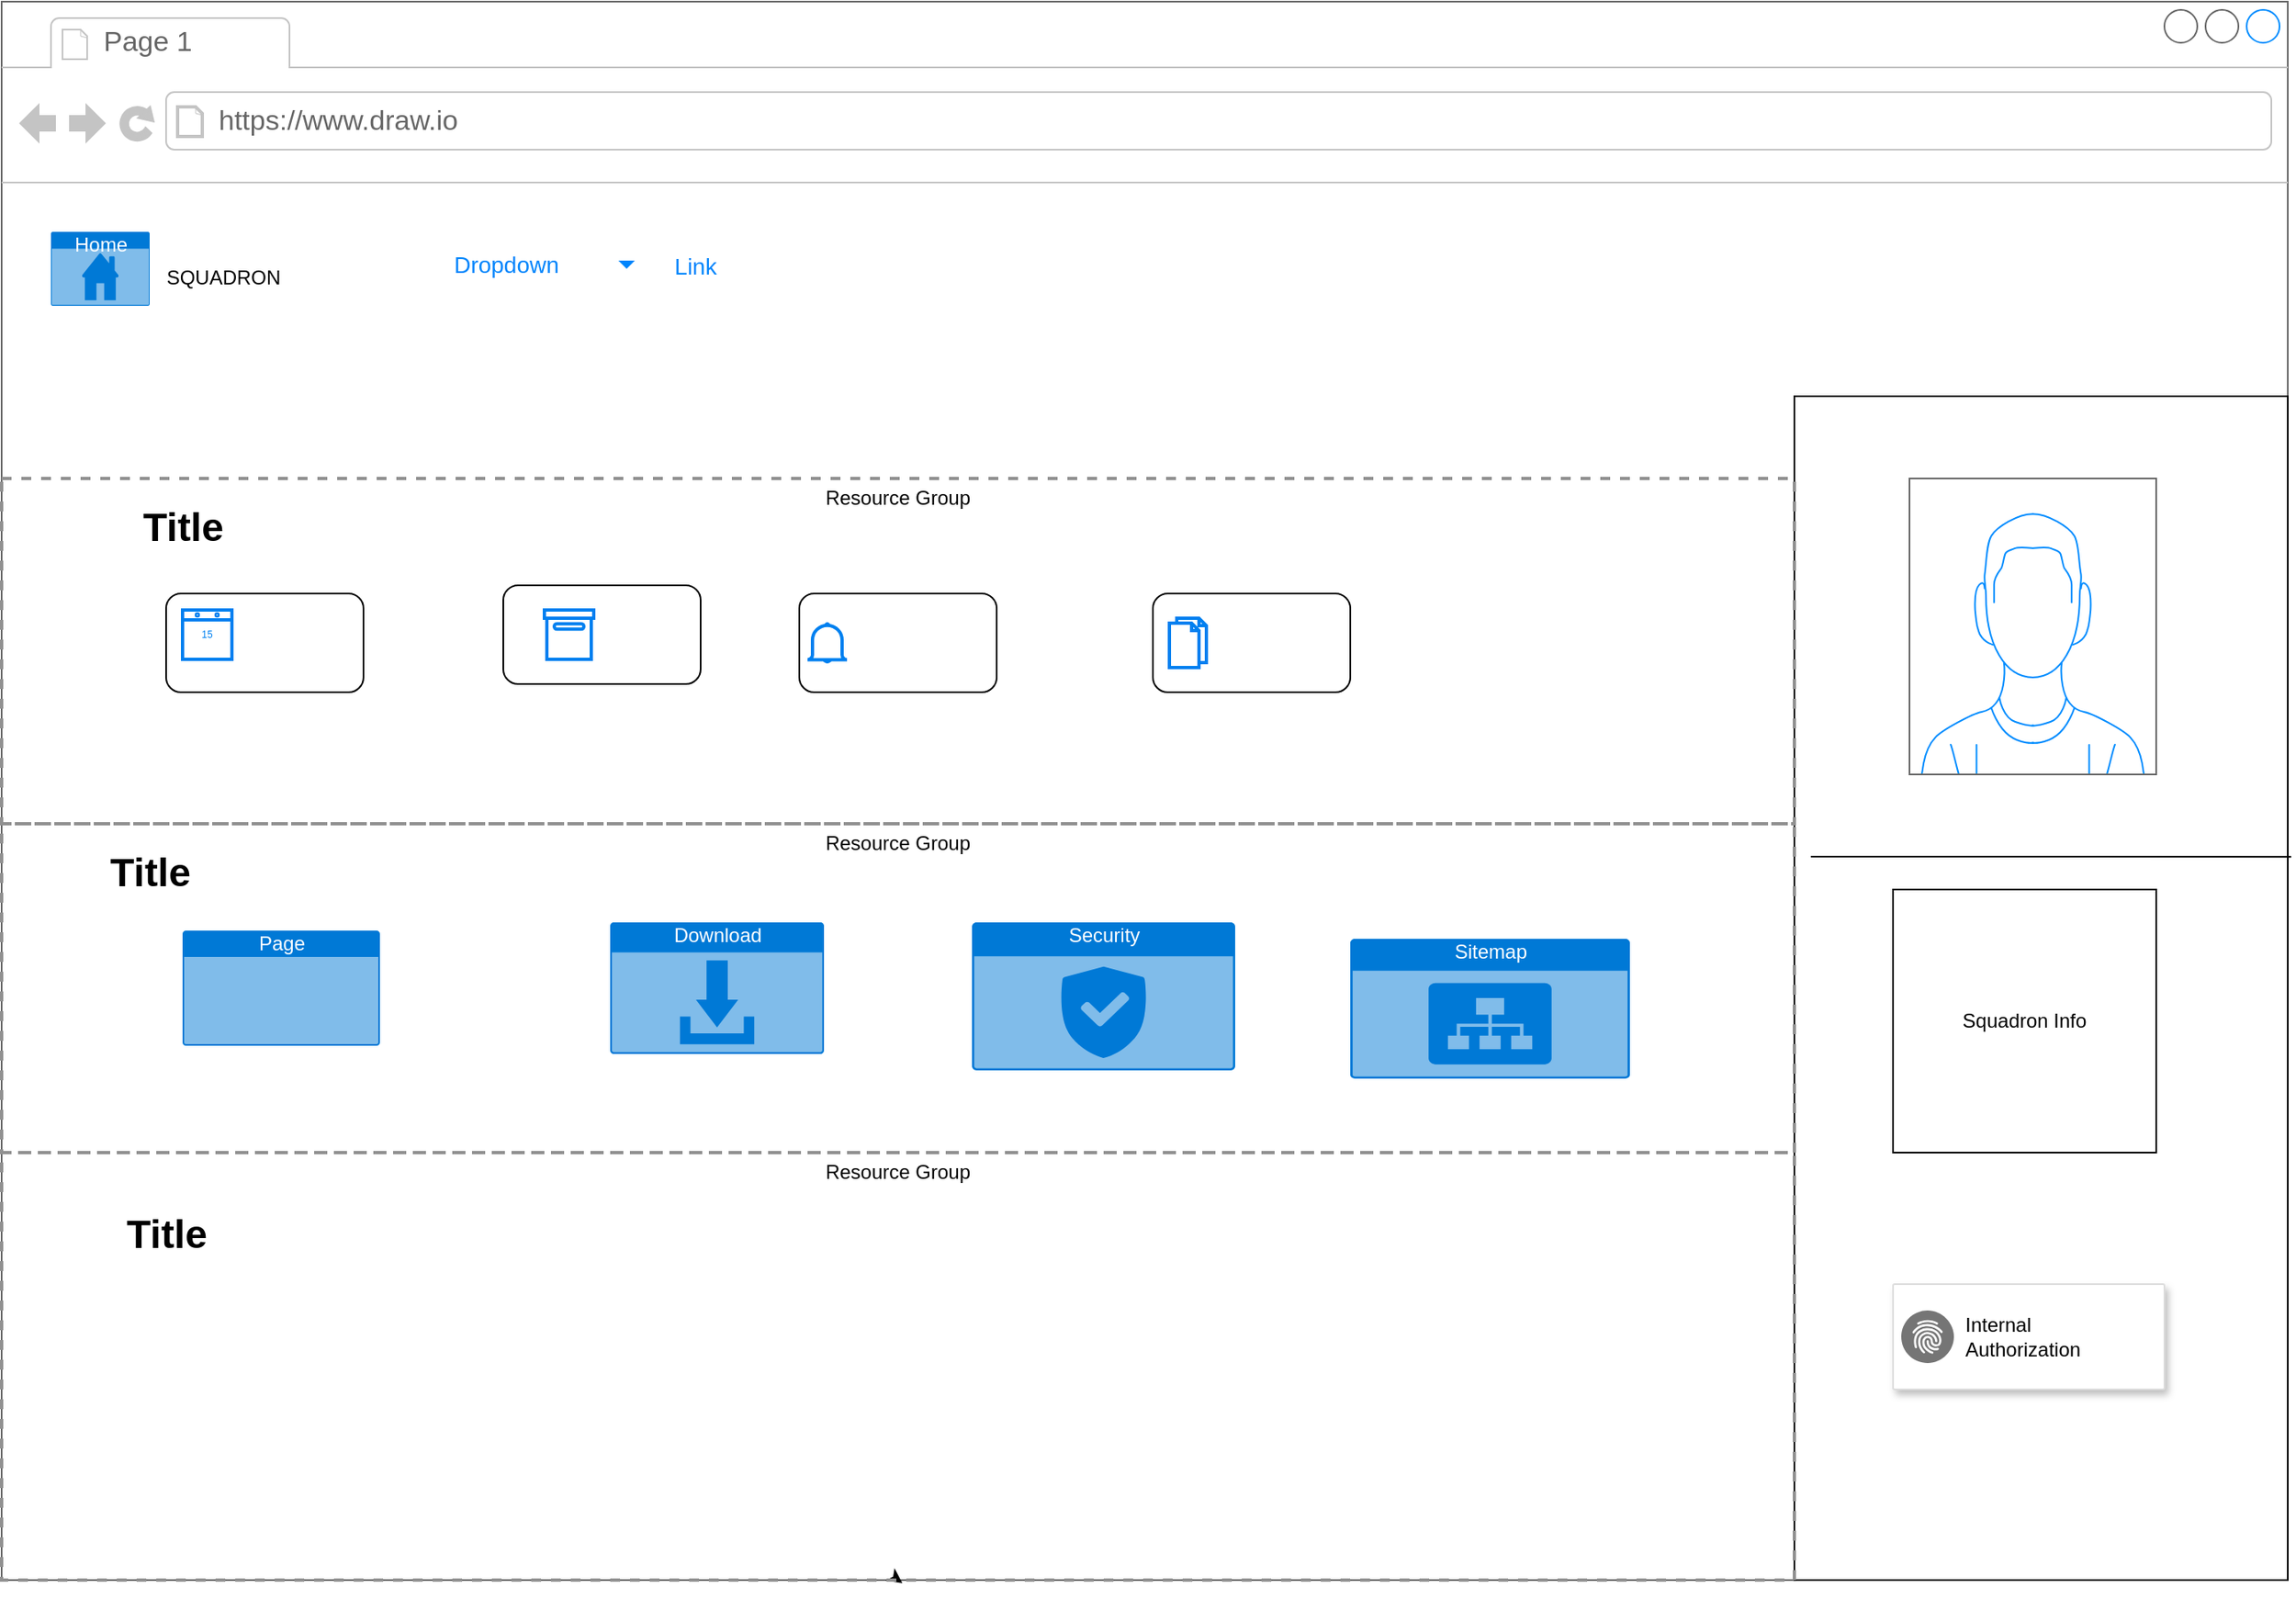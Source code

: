 <mxfile>
    <diagram id="xTdQMUEd4ajnxQN43GmU" name="Page-1">
        <mxGraphModel dx="2528" dy="1225" grid="1" gridSize="10" guides="1" tooltips="1" connect="1" arrows="1" fold="1" page="1" pageScale="1" pageWidth="850" pageHeight="1100" math="0" shadow="0">
            <root>
                <mxCell id="0"/>
                <mxCell id="1" parent="0"/>
                <mxCell id="2" value="" style="rounded=0;whiteSpace=wrap;html=1;" parent="1" vertex="1">
                    <mxGeometry x="40" y="80" width="800" height="520" as="geometry"/>
                </mxCell>
                <mxCell id="3" value="" style="strokeWidth=1;shadow=0;dashed=0;align=center;html=1;shape=mxgraph.mockup.containers.browserWindow;rSize=0;strokeColor=#666666;strokeColor2=#008cff;strokeColor3=#c4c4c4;mainText=,;recursiveResize=0;" parent="1" vertex="1">
                    <mxGeometry width="1390" height="960" as="geometry"/>
                </mxCell>
                <mxCell id="4" value="Page 1" style="strokeWidth=1;shadow=0;dashed=0;align=center;html=1;shape=mxgraph.mockup.containers.anchor;fontSize=17;fontColor=#666666;align=left;" parent="3" vertex="1">
                    <mxGeometry x="60" y="12" width="110" height="26" as="geometry"/>
                </mxCell>
                <mxCell id="5" value="https://www.draw.io" style="strokeWidth=1;shadow=0;dashed=0;align=center;html=1;shape=mxgraph.mockup.containers.anchor;rSize=0;fontSize=17;fontColor=#666666;align=left;" parent="3" vertex="1">
                    <mxGeometry x="130" y="60" width="250" height="26" as="geometry"/>
                </mxCell>
                <mxCell id="20" value="Dropdown" style="strokeColor=none;fillColor=none;rSize=5;perimeter=none;whiteSpace=wrap;resizeWidth=1;align=center;spacing=20;fontSize=14;fontColor=#0085FC;spacingRight=10;" parent="3" vertex="1">
                    <mxGeometry x="232" y="140" width="160" height="40" as="geometry"/>
                </mxCell>
                <mxCell id="21" value="" style="shape=triangle;direction=south;fillColor=#0085FC;strokeColor=none;perimeter=none;sketch=0;" parent="20" vertex="1">
                    <mxGeometry x="1" y="0.5" width="10" height="5" relative="1" as="geometry">
                        <mxPoint x="-17" y="-2.5" as="offset"/>
                    </mxGeometry>
                </mxCell>
                <mxCell id="22" value="Link" style="fillColor=none;strokeColor=none;fontSize=14;fontColor=#0085FC;" parent="3" vertex="1">
                    <mxGeometry x="307" y="140" width="230" height="40" as="geometry"/>
                </mxCell>
                <mxCell id="34" value="Home" style="html=1;strokeColor=none;fillColor=#0079D6;labelPosition=center;verticalLabelPosition=middle;verticalAlign=top;align=center;fontSize=12;outlineConnect=0;spacingTop=-6;fontColor=#FFFFFF;sketch=0;shape=mxgraph.sitemap.home;" parent="3" vertex="1">
                    <mxGeometry x="30" y="140" width="60" height="45" as="geometry"/>
                </mxCell>
                <mxCell id="35" value="SQUADRON" style="text;html=1;strokeColor=none;fillColor=none;align=center;verticalAlign=middle;whiteSpace=wrap;rounded=0;" parent="3" vertex="1">
                    <mxGeometry x="100" y="145" width="70" height="45" as="geometry"/>
                </mxCell>
                <mxCell id="36" value="" style="rounded=0;whiteSpace=wrap;html=1;rotation=-90;" parent="3" vertex="1">
                    <mxGeometry x="880" y="450" width="720" height="300" as="geometry"/>
                </mxCell>
                <mxCell id="37" value="" style="verticalLabelPosition=bottom;shadow=0;dashed=0;align=center;html=1;verticalAlign=top;strokeWidth=1;shape=mxgraph.mockup.containers.userMale;strokeColor=#666666;strokeColor2=#008cff;" parent="3" vertex="1">
                    <mxGeometry x="1160" y="290" width="150" height="180" as="geometry"/>
                </mxCell>
                <mxCell id="40" value="Squadron Info" style="whiteSpace=wrap;html=1;aspect=fixed;" parent="3" vertex="1">
                    <mxGeometry x="1150" y="540" width="160" height="160" as="geometry"/>
                </mxCell>
                <mxCell id="41" value="" style="strokeColor=#dddddd;shadow=1;strokeWidth=1;rounded=1;absoluteArcSize=1;arcSize=2;" parent="3" vertex="1">
                    <mxGeometry x="1150" y="780" width="165" height="64" as="geometry"/>
                </mxCell>
                <mxCell id="42" value="Internal&lt;br&gt;Authorization" style="sketch=0;dashed=0;connectable=0;html=1;fillColor=#757575;strokeColor=none;shape=mxgraph.gcp2.internal_payment_authorization;part=1;labelPosition=right;verticalLabelPosition=middle;align=left;verticalAlign=middle;spacingLeft=5;fontSize=12;" parent="41" vertex="1">
                    <mxGeometry y="0.5" width="32" height="32" relative="1" as="geometry">
                        <mxPoint x="5" y="-16" as="offset"/>
                    </mxGeometry>
                </mxCell>
                <mxCell id="45" value="Resource Group" style="fontStyle=0;verticalAlign=top;align=center;spacingTop=-2;fillColor=none;rounded=0;whiteSpace=wrap;html=1;strokeColor=#919191;strokeWidth=2;dashed=1;container=1;collapsible=0;expand=0;recursiveResize=0;" parent="3" vertex="1">
                    <mxGeometry y="500" width="1090" height="200" as="geometry"/>
                </mxCell>
                <mxCell id="51" value="Page" style="html=1;strokeColor=none;fillColor=#0079D6;labelPosition=center;verticalLabelPosition=middle;verticalAlign=top;align=center;fontSize=12;outlineConnect=0;spacingTop=-6;fontColor=#FFFFFF;sketch=0;shape=mxgraph.sitemap.page;" parent="45" vertex="1">
                    <mxGeometry x="110" y="65" width="120" height="70" as="geometry"/>
                </mxCell>
                <mxCell id="52" value="Download" style="html=1;strokeColor=none;fillColor=#0079D6;labelPosition=center;verticalLabelPosition=middle;verticalAlign=top;align=center;fontSize=12;outlineConnect=0;spacingTop=-6;fontColor=#FFFFFF;sketch=0;shape=mxgraph.sitemap.download;" parent="45" vertex="1">
                    <mxGeometry x="370" y="60" width="130" height="80" as="geometry"/>
                </mxCell>
                <mxCell id="53" value="Security" style="html=1;strokeColor=none;fillColor=#0079D6;labelPosition=center;verticalLabelPosition=middle;verticalAlign=top;align=center;fontSize=12;outlineConnect=0;spacingTop=-6;fontColor=#FFFFFF;sketch=0;shape=mxgraph.sitemap.security;" parent="45" vertex="1">
                    <mxGeometry x="590" y="60" width="160" height="90" as="geometry"/>
                </mxCell>
                <mxCell id="54" value="Sitemap" style="html=1;strokeColor=none;fillColor=#0079D6;labelPosition=center;verticalLabelPosition=middle;verticalAlign=top;align=center;fontSize=12;outlineConnect=0;spacingTop=-6;fontColor=#FFFFFF;sketch=0;shape=mxgraph.sitemap.sitemap;" parent="45" vertex="1">
                    <mxGeometry x="820" y="70" width="170" height="85" as="geometry"/>
                </mxCell>
                <mxCell id="60" value="Title" style="text;strokeColor=none;fillColor=none;html=1;fontSize=24;fontStyle=1;verticalAlign=middle;align=center;" parent="45" vertex="1">
                    <mxGeometry x="40" y="10" width="100" height="40" as="geometry"/>
                </mxCell>
                <mxCell id="IxTp54TMDiCBLGXUxMrZ-62" style="edgeStyle=none;html=1;exitX=0.5;exitY=1;exitDx=0;exitDy=0;entryX=0.394;entryY=1.002;entryDx=0;entryDy=0;entryPerimeter=0;" edge="1" parent="3" source="46" target="3">
                    <mxGeometry relative="1" as="geometry"/>
                </mxCell>
                <mxCell id="46" value="Resource Group" style="fontStyle=0;verticalAlign=top;align=center;spacingTop=-2;fillColor=none;rounded=0;whiteSpace=wrap;html=1;strokeColor=#919191;strokeWidth=2;dashed=1;container=1;collapsible=0;expand=0;recursiveResize=0;" parent="3" vertex="1">
                    <mxGeometry y="700" width="1090" height="260" as="geometry"/>
                </mxCell>
                <mxCell id="61" value="Title" style="text;strokeColor=none;fillColor=none;html=1;fontSize=24;fontStyle=1;verticalAlign=middle;align=center;" parent="46" vertex="1">
                    <mxGeometry x="50" y="30" width="100" height="40" as="geometry"/>
                </mxCell>
                <mxCell id="44" value="Resource Group" style="fontStyle=0;verticalAlign=top;align=center;spacingTop=-2;fillColor=none;rounded=0;whiteSpace=wrap;html=1;strokeColor=#919191;strokeWidth=2;dashed=1;container=1;collapsible=0;expand=0;recursiveResize=0;" parent="3" vertex="1">
                    <mxGeometry y="290" width="1090" height="210" as="geometry"/>
                </mxCell>
                <mxCell id="57" value="" style="rounded=1;whiteSpace=wrap;html=1;" parent="44" vertex="1">
                    <mxGeometry x="485" y="70" width="120" height="60" as="geometry"/>
                </mxCell>
                <mxCell id="56" value="" style="rounded=1;whiteSpace=wrap;html=1;" parent="44" vertex="1">
                    <mxGeometry x="305" y="65" width="120" height="60" as="geometry"/>
                </mxCell>
                <mxCell id="58" value="" style="rounded=1;whiteSpace=wrap;html=1;" parent="44" vertex="1">
                    <mxGeometry x="700" y="70" width="120" height="60" as="geometry"/>
                </mxCell>
                <mxCell id="55" value="" style="rounded=1;whiteSpace=wrap;html=1;" parent="44" vertex="1">
                    <mxGeometry x="100" y="70" width="120" height="60" as="geometry"/>
                </mxCell>
                <mxCell id="47" value="" style="html=1;verticalLabelPosition=bottom;align=center;labelBackgroundColor=#ffffff;verticalAlign=top;strokeWidth=2;strokeColor=#0080F0;shadow=0;dashed=0;shape=mxgraph.ios7.icons.calendar;" parent="44" vertex="1">
                    <mxGeometry x="110" y="80" width="30" height="30" as="geometry"/>
                </mxCell>
                <mxCell id="48" value="" style="html=1;verticalLabelPosition=bottom;align=center;labelBackgroundColor=#ffffff;verticalAlign=top;strokeWidth=2;strokeColor=#0080F0;shadow=0;dashed=0;shape=mxgraph.ios7.icons.box;" parent="44" vertex="1">
                    <mxGeometry x="330" y="80" width="30" height="30" as="geometry"/>
                </mxCell>
                <mxCell id="49" value="" style="html=1;verticalLabelPosition=bottom;align=center;labelBackgroundColor=#ffffff;verticalAlign=top;strokeWidth=2;strokeColor=#0080F0;shadow=0;dashed=0;shape=mxgraph.ios7.icons.bell;" parent="44" vertex="1">
                    <mxGeometry x="490" y="88.45" width="24" height="23.1" as="geometry"/>
                </mxCell>
                <mxCell id="50" value="" style="html=1;verticalLabelPosition=bottom;align=center;labelBackgroundColor=#ffffff;verticalAlign=top;strokeWidth=2;strokeColor=#0080F0;shadow=0;dashed=0;shape=mxgraph.ios7.icons.documents;" parent="44" vertex="1">
                    <mxGeometry x="710" y="85" width="22.5" height="30" as="geometry"/>
                </mxCell>
                <mxCell id="59" value="Title" style="text;strokeColor=none;fillColor=none;html=1;fontSize=24;fontStyle=1;verticalAlign=middle;align=center;" parent="44" vertex="1">
                    <mxGeometry x="60" y="10" width="100" height="40" as="geometry"/>
                </mxCell>
                <mxCell id="39" value="" style="endArrow=none;html=1;exitX=0.611;exitY=1.007;exitDx=0;exitDy=0;exitPerimeter=0;" parent="1" source="36" edge="1">
                    <mxGeometry width="50" height="50" relative="1" as="geometry">
                        <mxPoint x="710" y="560" as="sourcePoint"/>
                        <mxPoint x="1100" y="520" as="targetPoint"/>
                    </mxGeometry>
                </mxCell>
            </root>
        </mxGraphModel>
    </diagram>
    <diagram id="RSe2535E9dac6oI3ZhKJ" name="Page-2">
        <mxGraphModel dx="1185" dy="1965" grid="1" gridSize="10" guides="1" tooltips="1" connect="1" arrows="1" fold="1" page="1" pageScale="1" pageWidth="850" pageHeight="1100" math="0" shadow="0">
            <root>
                <mxCell id="0"/>
                <mxCell id="1" parent="0"/>
                <mxCell id="ZsQeQvGXuoKPmC7OKsb3-31" value="" style="strokeWidth=1;shadow=0;dashed=0;align=center;html=1;shape=mxgraph.mockup.containers.browserWindow;rSize=0;strokeColor=#666666;strokeColor2=#008cff;strokeColor3=#c4c4c4;mainText=,;recursiveResize=0;" vertex="1" parent="1">
                    <mxGeometry width="850" height="640" as="geometry"/>
                </mxCell>
                <mxCell id="ZsQeQvGXuoKPmC7OKsb3-32" value="Page 1" style="strokeWidth=1;shadow=0;dashed=0;align=center;html=1;shape=mxgraph.mockup.containers.anchor;fontSize=17;fontColor=#666666;align=left;" vertex="1" parent="ZsQeQvGXuoKPmC7OKsb3-31">
                    <mxGeometry x="60" y="12" width="110" height="26" as="geometry"/>
                </mxCell>
                <mxCell id="ZsQeQvGXuoKPmC7OKsb3-33" value="https://www.draw.io" style="strokeWidth=1;shadow=0;dashed=0;align=center;html=1;shape=mxgraph.mockup.containers.anchor;rSize=0;fontSize=17;fontColor=#666666;align=left;" vertex="1" parent="ZsQeQvGXuoKPmC7OKsb3-31">
                    <mxGeometry x="130" y="60" width="250" height="26" as="geometry"/>
                </mxCell>
                <mxCell id="ZsQeQvGXuoKPmC7OKsb3-40" value="Active" style="fillColor=none;strokeColor=none;fontSize=14;fontColor=#0085FC;align=left;spacing=10;" vertex="1" parent="ZsQeQvGXuoKPmC7OKsb3-31">
                    <mxGeometry x="20" y="220" width="80" height="30" as="geometry"/>
                </mxCell>
                <mxCell id="ZsQeQvGXuoKPmC7OKsb3-41" value="Link" style="fillColor=none;strokeColor=none;fontSize=14;fontColor=#0085FC;align=left;spacing=10;" vertex="1" parent="ZsQeQvGXuoKPmC7OKsb3-31">
                    <mxGeometry x="20" y="260" width="80" height="30" as="geometry"/>
                </mxCell>
                <mxCell id="ZsQeQvGXuoKPmC7OKsb3-42" value="Link" style="fillColor=none;strokeColor=none;fontSize=14;fontColor=#0085FC;align=left;spacing=10;" vertex="1" parent="ZsQeQvGXuoKPmC7OKsb3-31">
                    <mxGeometry x="20" y="300" width="80" height="30" as="geometry"/>
                </mxCell>
                <mxCell id="ZsQeQvGXuoKPmC7OKsb3-43" value="Disabled" style="fillColor=none;strokeColor=none;fontSize=14;fontColor=#7D868C;align=left;spacing=10;" vertex="1" parent="ZsQeQvGXuoKPmC7OKsb3-31">
                    <mxGeometry x="20" y="340" width="80" height="30" as="geometry"/>
                </mxCell>
                <mxCell id="skzmr0lXJ0-Q3Rgfkr3k-1" value="Resource Group" style="fontStyle=0;verticalAlign=top;align=center;spacingTop=-2;fillColor=none;rounded=0;whiteSpace=wrap;html=1;strokeColor=#919191;strokeWidth=2;dashed=1;container=1;collapsible=0;expand=0;recursiveResize=0;" vertex="1" parent="ZsQeQvGXuoKPmC7OKsb3-31">
                    <mxGeometry x="140" y="220" width="680" height="420" as="geometry"/>
                </mxCell>
                <mxCell id="mBIqW8ctxAeHB0zrWjgB-1" value="" style="strokeWidth=1;shadow=0;dashed=0;align=center;html=1;shape=mxgraph.mockup.containers.browserWindow;rSize=0;strokeColor=#666666;strokeColor2=#008cff;strokeColor3=#c4c4c4;mainText=,;recursiveResize=0;" vertex="1" parent="1">
                    <mxGeometry y="-1100" width="840" height="540" as="geometry"/>
                </mxCell>
                <mxCell id="mBIqW8ctxAeHB0zrWjgB-2" value="Page 1" style="strokeWidth=1;shadow=0;dashed=0;align=center;html=1;shape=mxgraph.mockup.containers.anchor;fontSize=17;fontColor=#666666;align=left;" vertex="1" parent="mBIqW8ctxAeHB0zrWjgB-1">
                    <mxGeometry x="60" y="12" width="110" height="26" as="geometry"/>
                </mxCell>
                <mxCell id="mBIqW8ctxAeHB0zrWjgB-3" value="https://www.draw.io" style="strokeWidth=1;shadow=0;dashed=0;align=center;html=1;shape=mxgraph.mockup.containers.anchor;rSize=0;fontSize=17;fontColor=#666666;align=left;" vertex="1" parent="mBIqW8ctxAeHB0zrWjgB-1">
                    <mxGeometry x="130" y="60" width="250" height="26" as="geometry"/>
                </mxCell>
                <mxCell id="ZsQeQvGXuoKPmC7OKsb3-4" value="Dropdown" style="strokeColor=none;fillColor=none;rSize=5;perimeter=none;whiteSpace=wrap;resizeWidth=1;align=center;spacing=20;fontSize=14;fontColor=#0085FC;spacingRight=10;" vertex="1" parent="1">
                    <mxGeometry x="232" y="140" width="160" height="40" as="geometry"/>
                </mxCell>
                <mxCell id="ZsQeQvGXuoKPmC7OKsb3-5" value="" style="shape=triangle;direction=south;fillColor=#0085FC;strokeColor=none;perimeter=none;sketch=0;" vertex="1" parent="ZsQeQvGXuoKPmC7OKsb3-4">
                    <mxGeometry x="1" y="0.5" width="10" height="5" relative="1" as="geometry">
                        <mxPoint x="-17" y="-2.5" as="offset"/>
                    </mxGeometry>
                </mxCell>
                <mxCell id="ZsQeQvGXuoKPmC7OKsb3-6" value="Link" style="fillColor=none;strokeColor=none;fontSize=14;fontColor=#0085FC;" vertex="1" parent="1">
                    <mxGeometry x="307" y="140" width="230" height="40" as="geometry"/>
                </mxCell>
                <mxCell id="ZsQeQvGXuoKPmC7OKsb3-7" value="Home" style="html=1;strokeColor=none;fillColor=#0079D6;labelPosition=center;verticalLabelPosition=middle;verticalAlign=top;align=center;fontSize=12;outlineConnect=0;spacingTop=-6;fontColor=#FFFFFF;sketch=0;shape=mxgraph.sitemap.home;" vertex="1" parent="1">
                    <mxGeometry x="30" y="140" width="60" height="45" as="geometry"/>
                </mxCell>
                <mxCell id="ZsQeQvGXuoKPmC7OKsb3-8" value="SQUADRON" style="text;html=1;strokeColor=none;fillColor=none;align=center;verticalAlign=middle;whiteSpace=wrap;rounded=0;" vertex="1" parent="1">
                    <mxGeometry x="100" y="145" width="70" height="45" as="geometry"/>
                </mxCell>
            </root>
        </mxGraphModel>
    </diagram>
</mxfile>
